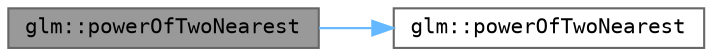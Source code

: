 digraph "glm::powerOfTwoNearest"
{
 // LATEX_PDF_SIZE
  bgcolor="transparent";
  edge [fontname=Terminal,fontsize=10,labelfontname=Helvetica,labelfontsize=10];
  node [fontname=Terminal,fontsize=10,shape=box,height=0.2,width=0.4];
  rankdir="LR";
  Node1 [label="glm::powerOfTwoNearest",height=0.2,width=0.4,color="gray40", fillcolor="grey60", style="filled", fontcolor="black",tooltip=" "];
  Node1 -> Node2 [color="steelblue1",style="solid"];
  Node2 [label="glm::powerOfTwoNearest",height=0.2,width=0.4,color="grey40", fillcolor="white", style="filled",URL="$group__gtx__bit.html#ga5f65973a5d2ea38c719e6a663149ead9",tooltip=" "];
}
